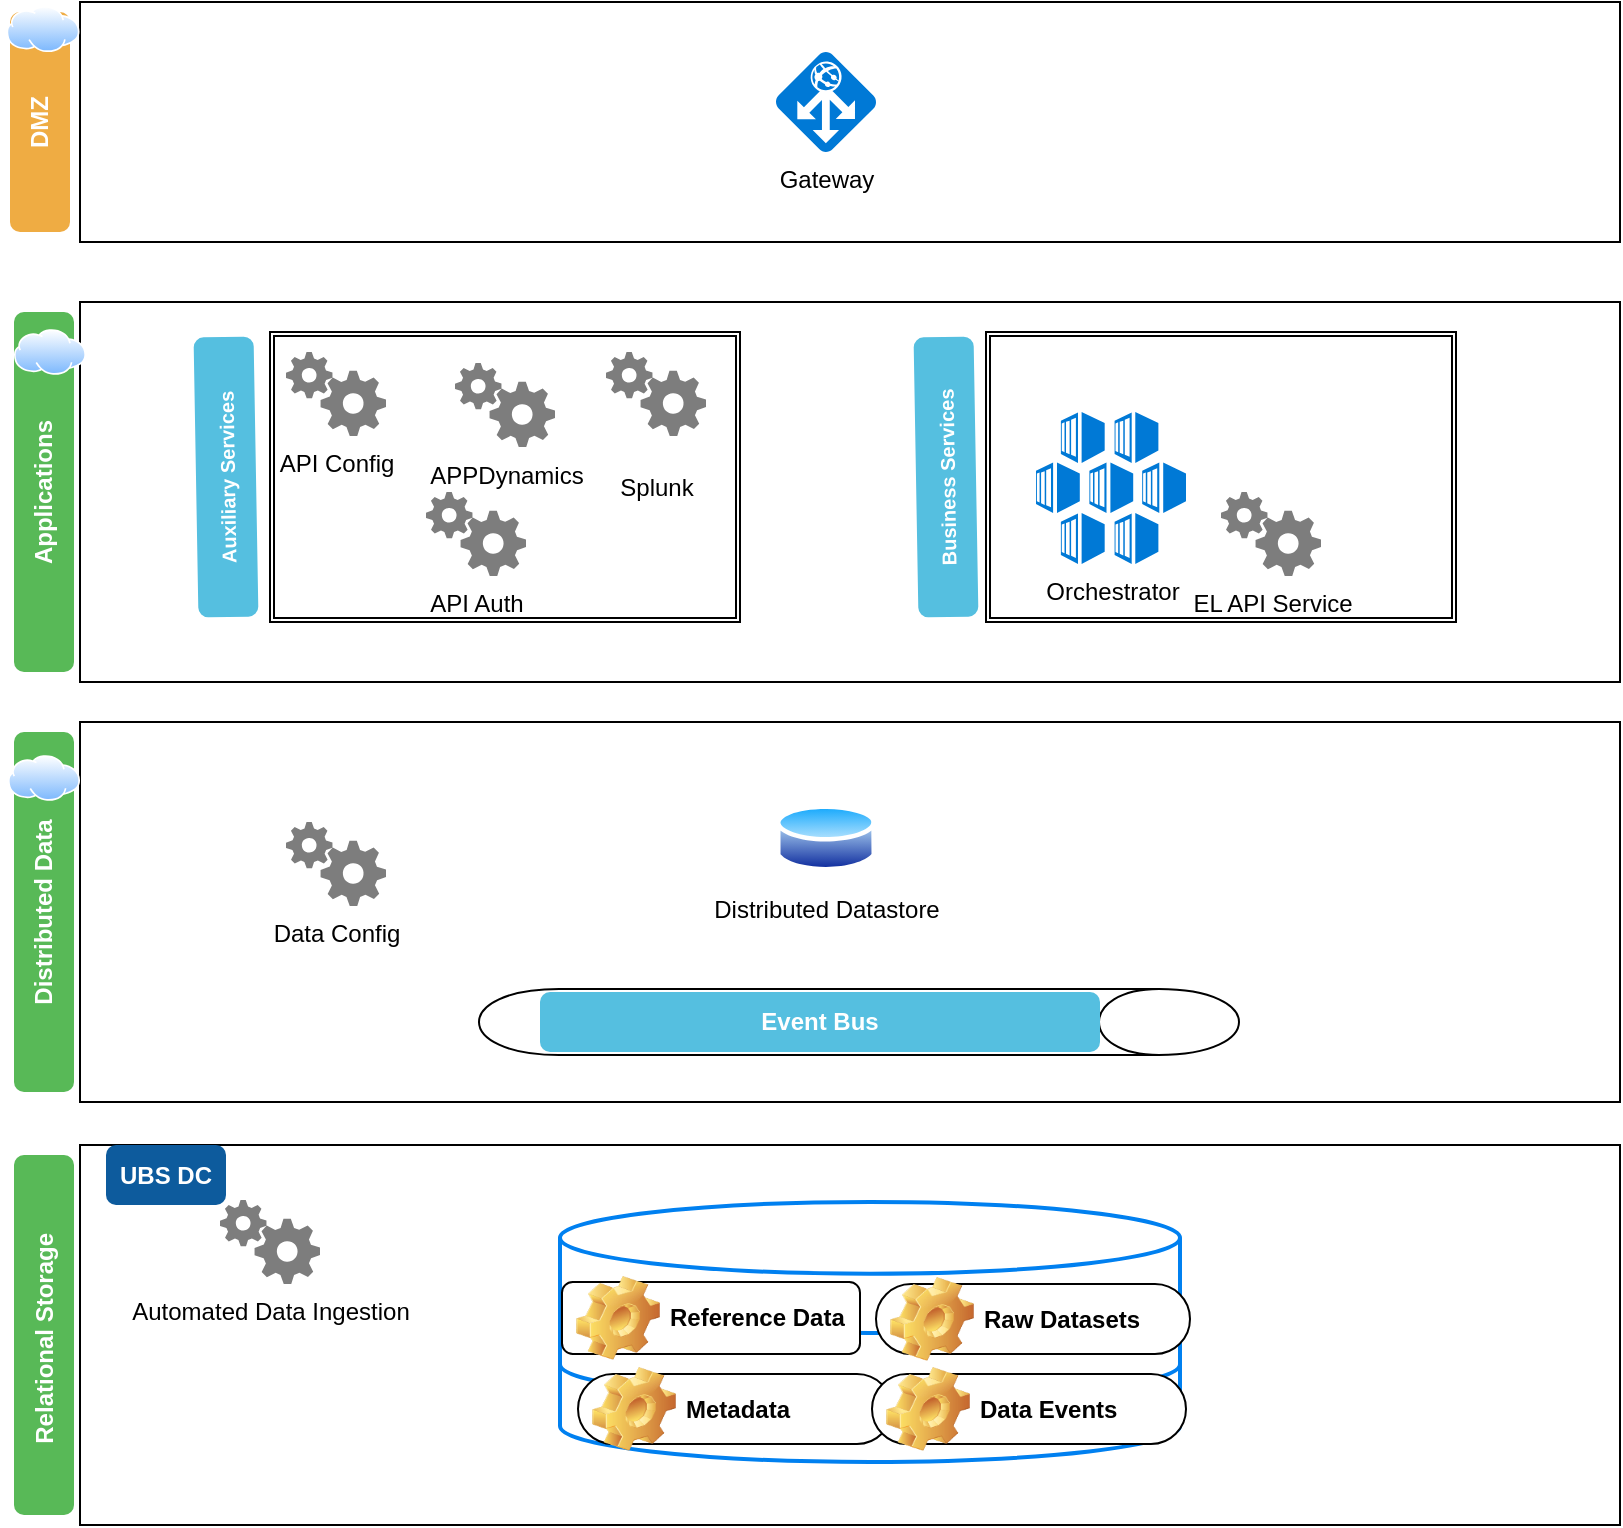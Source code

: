 <mxfile pages="1" version="11.2.5" type="github"><diagram id="2VCuNsp4EGawn7Kxpkvm" name="Page-1"><mxGraphModel dx="2062" dy="796" grid="1" gridSize="10" guides="1" tooltips="1" connect="1" arrows="1" fold="1" page="1" pageScale="1" pageWidth="827" pageHeight="1169" math="0" shadow="0"><root><mxCell id="0"/><mxCell id="1" parent="0"/><mxCell id="Sti7MZdgvFHbfkKE7Dy4-1" value="" style="rounded=0;whiteSpace=wrap;html=1;" parent="1" vertex="1"><mxGeometry x="40" y="80" width="770" height="120" as="geometry"/></mxCell><mxCell id="Sti7MZdgvFHbfkKE7Dy4-2" value="DMZ" style="html=1;shadow=0;dashed=0;shape=mxgraph.bootstrap.rrect;align=center;rSize=5;strokeColor=none;fillColor=#EFAC43;fontColor=#ffffff;fontStyle=1;whiteSpace=wrap;rotation=-90;" parent="1" vertex="1"><mxGeometry x="-35" y="125" width="110" height="30" as="geometry"/></mxCell><mxCell id="Sti7MZdgvFHbfkKE7Dy4-3" value="Gateway" style="shadow=0;dashed=0;html=1;strokeColor=none;labelPosition=center;verticalLabelPosition=bottom;verticalAlign=top;align=center;shape=mxgraph.mscae.cloud.application_gateway;fillColor=#0079D6;pointerEvents=1;" parent="1" vertex="1"><mxGeometry x="388" y="105" width="50" height="50" as="geometry"/></mxCell><mxCell id="Sti7MZdgvFHbfkKE7Dy4-4" value="" style="rounded=0;whiteSpace=wrap;html=1;" parent="1" vertex="1"><mxGeometry x="40" y="230" width="770" height="190" as="geometry"/></mxCell><mxCell id="Sti7MZdgvFHbfkKE7Dy4-6" value="Applications" style="html=1;shadow=0;dashed=0;shape=mxgraph.bootstrap.rrect;align=center;rSize=5;strokeColor=none;fillColor=#58B957;fontColor=#ffffff;fontStyle=1;whiteSpace=wrap;rotation=-90;" parent="1" vertex="1"><mxGeometry x="-68" y="310" width="180" height="30" as="geometry"/></mxCell><mxCell id="Sti7MZdgvFHbfkKE7Dy4-7" value="" style="shape=ext;double=1;rounded=0;whiteSpace=wrap;html=1;" parent="1" vertex="1"><mxGeometry x="135" y="245" width="235" height="145" as="geometry"/></mxCell><mxCell id="Sti7MZdgvFHbfkKE7Dy4-8" value="" style="shape=ext;double=1;rounded=0;whiteSpace=wrap;html=1;" parent="1" vertex="1"><mxGeometry x="493" y="245" width="235" height="145" as="geometry"/></mxCell><mxCell id="Sti7MZdgvFHbfkKE7Dy4-9" value="Business Services" style="html=1;shadow=0;dashed=0;shape=mxgraph.bootstrap.rrect;align=center;rSize=5;strokeColor=none;fillColor=#55BFE0;fontColor=#ffffff;fontStyle=1;whiteSpace=wrap;fontSize=10;rotation=-91;" parent="1" vertex="1"><mxGeometry x="403" y="302.5" width="140" height="30" as="geometry"/></mxCell><mxCell id="Sti7MZdgvFHbfkKE7Dy4-10" value="Auxiliary&amp;nbsp;Services" style="html=1;shadow=0;dashed=0;shape=mxgraph.bootstrap.rrect;align=center;rSize=5;strokeColor=none;fillColor=#55BFE0;fontColor=#ffffff;fontStyle=1;whiteSpace=wrap;fontSize=10;rotation=-91;" parent="1" vertex="1"><mxGeometry x="43" y="302.5" width="140" height="30" as="geometry"/></mxCell><mxCell id="Sti7MZdgvFHbfkKE7Dy4-11" value="API Config" style="shadow=0;dashed=0;html=1;strokeColor=none;labelPosition=center;verticalLabelPosition=bottom;verticalAlign=top;align=center;shape=mxgraph.mscae.general.gears;fillColor=#7D7D7D;pointerEvents=1;" parent="1" vertex="1"><mxGeometry x="143" y="255" width="50" height="42" as="geometry"/></mxCell><mxCell id="Sti7MZdgvFHbfkKE7Dy4-12" value="&lt;p&gt;Splunk&lt;/p&gt;" style="shadow=0;dashed=0;html=1;strokeColor=none;labelPosition=center;verticalLabelPosition=bottom;verticalAlign=top;align=center;shape=mxgraph.mscae.general.gears;fillColor=#7D7D7D;pointerEvents=1;" parent="1" vertex="1"><mxGeometry x="303" y="255" width="50" height="42" as="geometry"/></mxCell><mxCell id="Sti7MZdgvFHbfkKE7Dy4-13" value="API Auth" style="shadow=0;dashed=0;html=1;strokeColor=none;labelPosition=center;verticalLabelPosition=bottom;verticalAlign=top;align=center;shape=mxgraph.mscae.general.gears;fillColor=#7D7D7D;pointerEvents=1;" parent="1" vertex="1"><mxGeometry x="213" y="325" width="50" height="42" as="geometry"/></mxCell><mxCell id="Sti7MZdgvFHbfkKE7Dy4-16" value="EL API Service" style="shadow=0;dashed=0;html=1;strokeColor=none;labelPosition=center;verticalLabelPosition=bottom;verticalAlign=top;align=center;shape=mxgraph.mscae.general.gears;fillColor=#7D7D7D;pointerEvents=1;" parent="1" vertex="1"><mxGeometry x="610.5" y="325" width="50" height="42" as="geometry"/></mxCell><mxCell id="Sti7MZdgvFHbfkKE7Dy4-17" value="Orchestrator " style="shadow=0;dashed=0;html=1;strokeColor=none;labelPosition=center;verticalLabelPosition=bottom;verticalAlign=top;align=center;shape=mxgraph.mscae.cloud.container_service;fillColor=#0079D6;pointerEvents=1;" parent="1" vertex="1"><mxGeometry x="518" y="285" width="75" height="76" as="geometry"/></mxCell><mxCell id="Sti7MZdgvFHbfkKE7Dy4-18" value="APPDynamics" style="shadow=0;dashed=0;html=1;strokeColor=none;labelPosition=center;verticalLabelPosition=bottom;verticalAlign=top;align=center;shape=mxgraph.mscae.general.gears;fillColor=#7D7D7D;pointerEvents=1;" parent="1" vertex="1"><mxGeometry x="227.5" y="260.5" width="50" height="42" as="geometry"/></mxCell><mxCell id="Sti7MZdgvFHbfkKE7Dy4-19" value="" style="rounded=0;whiteSpace=wrap;html=1;" parent="1" vertex="1"><mxGeometry x="40" y="440" width="770" height="190" as="geometry"/></mxCell><mxCell id="Sti7MZdgvFHbfkKE7Dy4-20" value="Distributed Data" style="html=1;shadow=0;dashed=0;shape=mxgraph.bootstrap.rrect;align=center;rSize=5;strokeColor=none;fillColor=#58B957;fontColor=#ffffff;fontStyle=1;whiteSpace=wrap;rotation=-90;" parent="1" vertex="1"><mxGeometry x="-68" y="520" width="180" height="30" as="geometry"/></mxCell><mxCell id="Sti7MZdgvFHbfkKE7Dy4-25" value="Distributed Datastore" style="aspect=fixed;perimeter=ellipsePerimeter;html=1;align=center;shadow=0;dashed=0;spacingTop=3;image;image=img/lib/active_directory/database.svg;" parent="1" vertex="1"><mxGeometry x="388" y="479.5" width="50" height="37" as="geometry"/></mxCell><mxCell id="Sti7MZdgvFHbfkKE7Dy4-26" value="" style="shape=cylinder;whiteSpace=wrap;html=1;boundedLbl=1;backgroundOutline=1;rotation=90;" parent="1" vertex="1"><mxGeometry x="413" y="400" width="33" height="380" as="geometry"/></mxCell><mxCell id="Sti7MZdgvFHbfkKE7Dy4-27" value="Event Bus" style="html=1;shadow=0;dashed=0;shape=mxgraph.bootstrap.rrect;align=center;rSize=5;strokeColor=none;fillColor=#55BFE0;fontColor=#ffffff;fontStyle=1;whiteSpace=wrap;" parent="1" vertex="1"><mxGeometry x="270" y="575" width="280" height="30" as="geometry"/></mxCell><mxCell id="Sti7MZdgvFHbfkKE7Dy4-31" value="" style="rounded=0;whiteSpace=wrap;html=1;" parent="1" vertex="1"><mxGeometry x="40" y="651.5" width="770" height="190" as="geometry"/></mxCell><mxCell id="Sti7MZdgvFHbfkKE7Dy4-32" value="Relational Storage&amp;nbsp;" style="html=1;shadow=0;dashed=0;shape=mxgraph.bootstrap.rrect;align=center;rSize=5;strokeColor=none;fillColor=#58B957;fontColor=#ffffff;fontStyle=1;whiteSpace=wrap;rotation=-90;" parent="1" vertex="1"><mxGeometry x="-68" y="731.5" width="180" height="30" as="geometry"/></mxCell><mxCell id="Sti7MZdgvFHbfkKE7Dy4-35" value="Data Config" style="shadow=0;dashed=0;html=1;strokeColor=none;labelPosition=center;verticalLabelPosition=bottom;verticalAlign=top;align=center;shape=mxgraph.mscae.general.gears;fillColor=#7D7D7D;pointerEvents=1;" parent="1" vertex="1"><mxGeometry x="143" y="490" width="50" height="42" as="geometry"/></mxCell><mxCell id="Sti7MZdgvFHbfkKE7Dy4-36" value="" style="html=1;verticalLabelPosition=bottom;align=center;labelBackgroundColor=#ffffff;verticalAlign=top;strokeWidth=2;strokeColor=#0080F0;fillColor=#ffffff;shadow=0;dashed=0;shape=mxgraph.ios7.icons.data;" parent="1" vertex="1"><mxGeometry x="280" y="680" width="310" height="130" as="geometry"/></mxCell><mxCell id="Sti7MZdgvFHbfkKE7Dy4-38" value="Automated Data Ingestion" style="shadow=0;dashed=0;html=1;strokeColor=none;labelPosition=center;verticalLabelPosition=bottom;verticalAlign=top;align=center;shape=mxgraph.mscae.general.gears;fillColor=#7D7D7D;pointerEvents=1;" parent="1" vertex="1"><mxGeometry x="110" y="679" width="50" height="42" as="geometry"/></mxCell><mxCell id="Sti7MZdgvFHbfkKE7Dy4-40" value="Reference Data" style="label;whiteSpace=wrap;html=1;image=img/clipart/Gear_128x128.png" parent="1" vertex="1"><mxGeometry x="281" y="720" width="149" height="36" as="geometry"/></mxCell><mxCell id="Sti7MZdgvFHbfkKE7Dy4-41" value="Raw Datasets" style="label;whiteSpace=wrap;html=1;image=img/clipart/Gear_128x128.png;arcSize=50;" parent="1" vertex="1"><mxGeometry x="438" y="721" width="157" height="35" as="geometry"/></mxCell><mxCell id="Sti7MZdgvFHbfkKE7Dy4-42" value="Metadata" style="label;whiteSpace=wrap;html=1;image=img/clipart/Gear_128x128.png;arcSize=50;" parent="1" vertex="1"><mxGeometry x="289" y="766" width="157" height="35" as="geometry"/></mxCell><mxCell id="Sti7MZdgvFHbfkKE7Dy4-43" value="Data Events" style="label;whiteSpace=wrap;html=1;image=img/clipart/Gear_128x128.png;arcSize=50;" parent="1" vertex="1"><mxGeometry x="436" y="766" width="157" height="35" as="geometry"/></mxCell><mxCell id="Sti7MZdgvFHbfkKE7Dy4-44" value="" style="aspect=fixed;perimeter=ellipsePerimeter;html=1;align=center;shadow=0;dashed=0;spacingTop=3;image;image=img/lib/active_directory/internet_cloud.svg;" parent="1" vertex="1"><mxGeometry x="7" y="243.5" width="36" height="23" as="geometry"/></mxCell><mxCell id="Sti7MZdgvFHbfkKE7Dy4-45" value="" style="aspect=fixed;perimeter=ellipsePerimeter;html=1;align=center;shadow=0;dashed=0;spacingTop=3;image;image=img/lib/active_directory/internet_cloud.svg;" parent="1" vertex="1"><mxGeometry x="4" y="456.5" width="36" height="23" as="geometry"/></mxCell><mxCell id="XLxU1Cd1NheanW9sqFyO-1" value="" style="aspect=fixed;perimeter=ellipsePerimeter;html=1;align=center;shadow=0;dashed=0;spacingTop=3;image;image=img/lib/active_directory/internet_cloud.svg;" parent="1" vertex="1"><mxGeometry y="82" width="43" height="23" as="geometry"/></mxCell><mxCell id="XLxU1Cd1NheanW9sqFyO-2" value="UBS DC" style="html=1;shadow=0;dashed=0;shape=mxgraph.bootstrap.rrect;align=center;rSize=5;strokeColor=none;fillColor=#0D5B9D;fontColor=#ffffff;fontStyle=1;whiteSpace=wrap;rotation=0;" parent="1" vertex="1"><mxGeometry x="53" y="651.5" width="60" height="30" as="geometry"/></mxCell></root></mxGraphModel></diagram></mxfile>